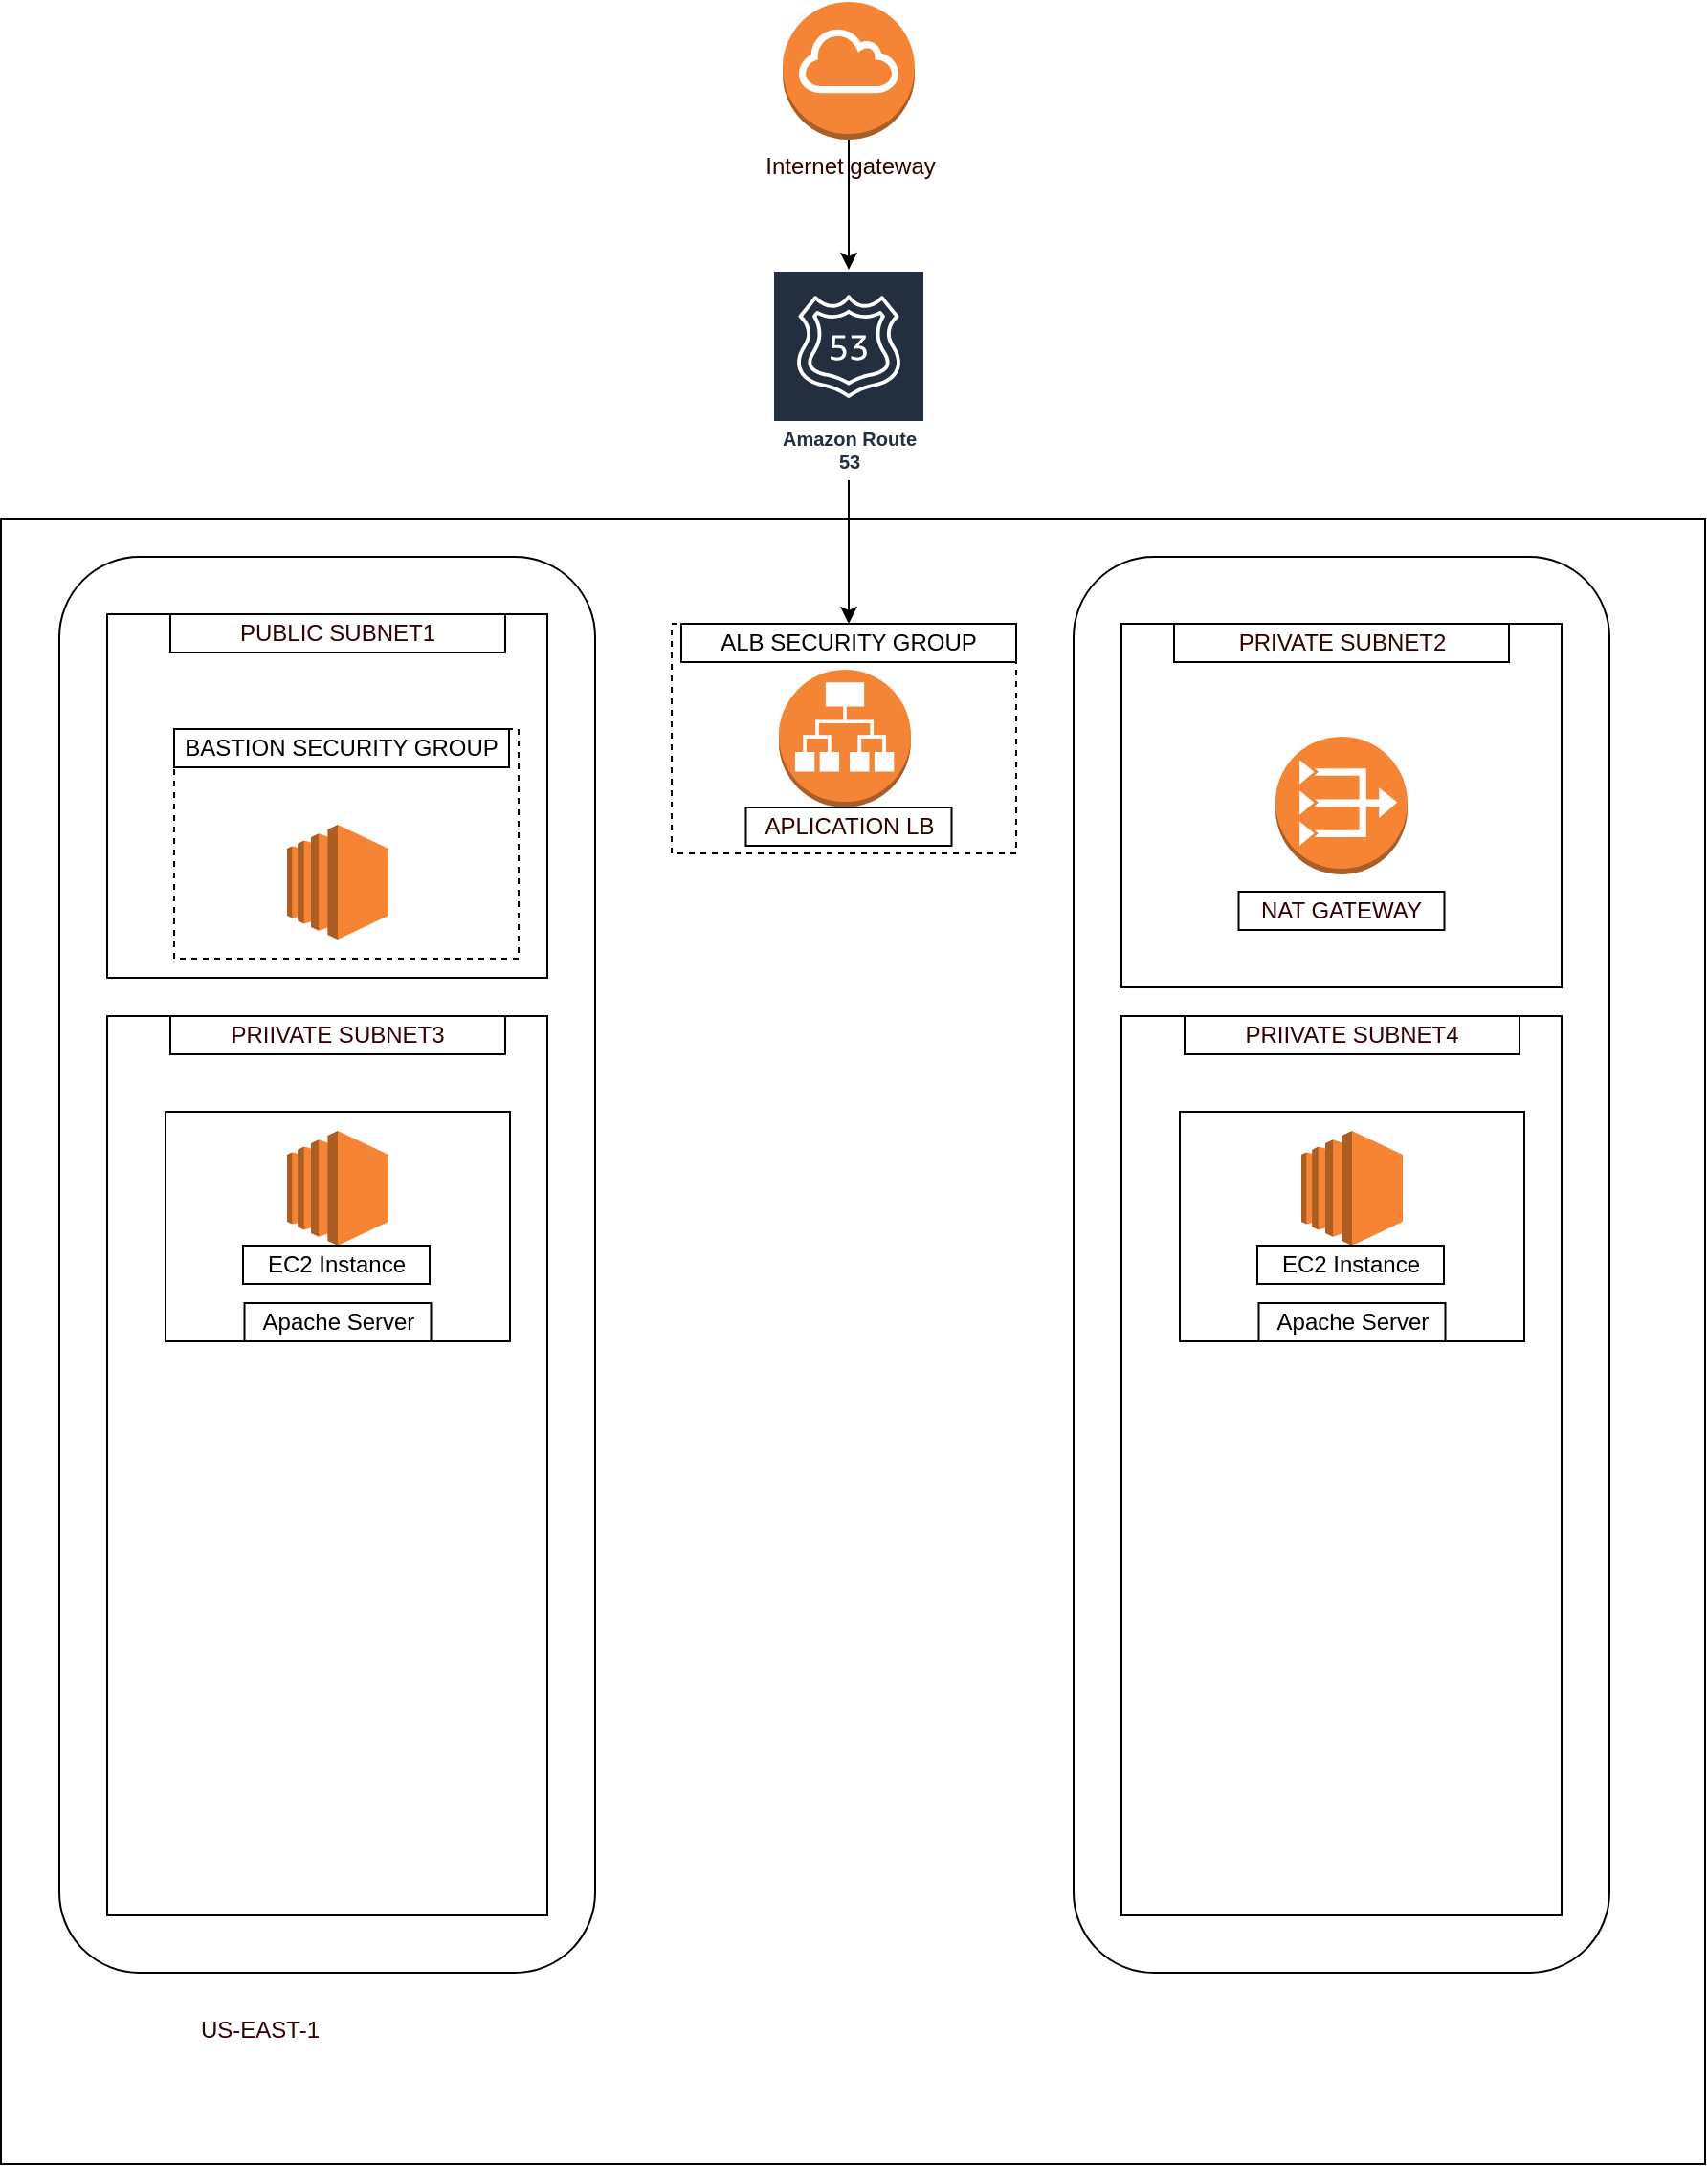 <mxfile version="14.9.6" type="github">
  <diagram id="9-N7X1ui6co2GdvMr1hf" name="Page-1">
    <mxGraphModel dx="1566" dy="1960" grid="1" gridSize="10" guides="1" tooltips="1" connect="1" arrows="1" fold="1" page="1" pageScale="1" pageWidth="850" pageHeight="1100" math="0" shadow="0">
      <root>
        <mxCell id="0" />
        <mxCell id="1" parent="0" />
        <mxCell id="ct1t14buc-7vn4glaYGv-46" value="" style="rounded=0;whiteSpace=wrap;html=1;fontColor=#000000;strokeColor=#BD7000;strokeWidth=0;fillColor=#f0a30a;" vertex="1" parent="1">
          <mxGeometry x="325" y="430" width="725" height="160" as="geometry" />
        </mxCell>
        <mxCell id="ct1t14buc-7vn4glaYGv-45" value="" style="rounded=0;whiteSpace=wrap;html=1;fontColor=#000000;strokeColor=#BD7000;strokeWidth=0;fillColor=#f0a30a;" vertex="1" parent="1">
          <mxGeometry x="320" y="420" width="120" height="60" as="geometry" />
        </mxCell>
        <mxCell id="ct1t14buc-7vn4glaYGv-44" value="" style="rounded=0;whiteSpace=wrap;html=1;fontColor=#FFFFFF;strokeColor=#000000;strokeWidth=0;gradientColor=none;" vertex="1" parent="1">
          <mxGeometry x="340" y="450" width="120" height="60" as="geometry" />
        </mxCell>
        <mxCell id="ct1t14buc-7vn4glaYGv-42" value="" style="rounded=0;whiteSpace=wrap;html=1;fontColor=#FFFFFF;strokeColor=#000000;gradientColor=none;dashed=1;strokeWidth=11;" vertex="1" parent="1">
          <mxGeometry x="320" y="420" width="730" height="170" as="geometry" />
        </mxCell>
        <mxCell id="ct1t14buc-7vn4glaYGv-21" style="edgeStyle=orthogonalEdgeStyle;rounded=0;orthogonalLoop=1;jettySize=auto;html=1;fontColor=#FFFFFF;" edge="1" parent="1" source="ct1t14buc-7vn4glaYGv-1" target="ct1t14buc-7vn4glaYGv-20">
          <mxGeometry relative="1" as="geometry" />
        </mxCell>
        <mxCell id="ct1t14buc-7vn4glaYGv-1" value="&lt;font color=&quot;#330000&quot;&gt;Internet gateway&lt;/font&gt;" style="outlineConnect=0;dashed=0;verticalLabelPosition=bottom;verticalAlign=top;align=center;html=1;shape=mxgraph.aws3.internet_gateway;fillColor=#F58536;gradientColor=none;fontColor=#FFFFFF;" vertex="1" parent="1">
          <mxGeometry x="658" y="-140" width="69" height="72" as="geometry" />
        </mxCell>
        <mxCell id="ct1t14buc-7vn4glaYGv-3" value="" style="rounded=0;whiteSpace=wrap;html=1;fontColor=#FFFFFF;gradientColor=none;" vertex="1" parent="1">
          <mxGeometry x="249.5" y="130" width="890.5" height="860" as="geometry" />
        </mxCell>
        <mxCell id="ct1t14buc-7vn4glaYGv-4" value="" style="rounded=1;whiteSpace=wrap;html=1;fontColor=#FFFFFF;gradientColor=none;" vertex="1" parent="1">
          <mxGeometry x="280" y="150" width="280" height="740" as="geometry" />
        </mxCell>
        <mxCell id="ct1t14buc-7vn4glaYGv-5" value="&lt;font color=&quot;#330000&quot;&gt;US-EAST-1&lt;/font&gt;" style="text;html=1;strokeColor=none;fillColor=none;align=center;verticalAlign=middle;whiteSpace=wrap;rounded=0;fontColor=#FFFFFF;" vertex="1" parent="1">
          <mxGeometry x="290" y="910" width="190" height="20" as="geometry" />
        </mxCell>
        <mxCell id="ct1t14buc-7vn4glaYGv-6" value="" style="rounded=1;whiteSpace=wrap;html=1;fontColor=#FFFFFF;gradientColor=none;" vertex="1" parent="1">
          <mxGeometry x="810" y="150" width="280" height="740" as="geometry" />
        </mxCell>
        <mxCell id="ct1t14buc-7vn4glaYGv-7" value="" style="rounded=0;whiteSpace=wrap;html=1;fontColor=#FFFFFF;gradientColor=none;" vertex="1" parent="1">
          <mxGeometry x="305" y="180" width="230" height="190" as="geometry" />
        </mxCell>
        <mxCell id="ct1t14buc-7vn4glaYGv-8" value="" style="rounded=0;whiteSpace=wrap;html=1;fontColor=#FFFFFF;gradientColor=none;dashed=1;" vertex="1" parent="1">
          <mxGeometry x="340" y="240" width="180" height="120" as="geometry" />
        </mxCell>
        <mxCell id="ct1t14buc-7vn4glaYGv-9" value="" style="outlineConnect=0;dashed=0;verticalLabelPosition=bottom;verticalAlign=top;align=center;html=1;shape=mxgraph.aws3.ec2;fillColor=#F58534;gradientColor=none;fontColor=#FFFFFF;" vertex="1" parent="1">
          <mxGeometry x="399" y="290" width="53" height="60" as="geometry" />
        </mxCell>
        <mxCell id="ct1t14buc-7vn4glaYGv-10" value="&lt;font color=&quot;#000000&quot;&gt;BASTION SECURITY GROUP&lt;/font&gt;" style="text;html=1;fillColor=none;align=center;verticalAlign=middle;whiteSpace=wrap;rounded=0;fontColor=#FFFFFF;strokeColor=#000000;" vertex="1" parent="1">
          <mxGeometry x="340" y="240" width="175" height="20" as="geometry" />
        </mxCell>
        <mxCell id="ct1t14buc-7vn4glaYGv-11" value="&lt;font color=&quot;#330000&quot;&gt;PUBLIC SUBNET1&lt;/font&gt;" style="text;html=1;fillColor=none;align=center;verticalAlign=middle;whiteSpace=wrap;rounded=0;fontColor=#FFFFFF;strokeColor=#000000;" vertex="1" parent="1">
          <mxGeometry x="338" y="180" width="175" height="20" as="geometry" />
        </mxCell>
        <mxCell id="ct1t14buc-7vn4glaYGv-12" value="" style="rounded=0;whiteSpace=wrap;html=1;fontColor=#FFFFFF;gradientColor=none;" vertex="1" parent="1">
          <mxGeometry x="835" y="185" width="230" height="190" as="geometry" />
        </mxCell>
        <mxCell id="ct1t14buc-7vn4glaYGv-13" value="&lt;font color=&quot;#330000&quot;&gt;PRIVATE SUBNET2&lt;br&gt;&lt;/font&gt;" style="text;html=1;fillColor=none;align=center;verticalAlign=middle;whiteSpace=wrap;rounded=0;fontColor=#FFFFFF;strokeColor=#000000;" vertex="1" parent="1">
          <mxGeometry x="862.5" y="185" width="175" height="20" as="geometry" />
        </mxCell>
        <mxCell id="ct1t14buc-7vn4glaYGv-14" value="" style="outlineConnect=0;dashed=0;verticalLabelPosition=bottom;verticalAlign=top;align=center;html=1;shape=mxgraph.aws3.vpc_nat_gateway;fillColor=#F58534;gradientColor=none;fontColor=#FFFFFF;strokeColor=#000000;" vertex="1" parent="1">
          <mxGeometry x="915.5" y="244" width="69" height="72" as="geometry" />
        </mxCell>
        <mxCell id="ct1t14buc-7vn4glaYGv-15" value="&lt;font color=&quot;#330000&quot;&gt;NAT GATEWAY&lt;br&gt;&lt;/font&gt;" style="text;html=1;fillColor=none;align=center;verticalAlign=middle;whiteSpace=wrap;rounded=0;fontColor=#FFFFFF;strokeColor=#000000;" vertex="1" parent="1">
          <mxGeometry x="896.25" y="325" width="107.5" height="20" as="geometry" />
        </mxCell>
        <mxCell id="ct1t14buc-7vn4glaYGv-16" value="" style="rounded=0;whiteSpace=wrap;html=1;fontColor=#FFFFFF;gradientColor=none;dashed=1;" vertex="1" parent="1">
          <mxGeometry x="600" y="185" width="180" height="120" as="geometry" />
        </mxCell>
        <mxCell id="ct1t14buc-7vn4glaYGv-17" value="" style="outlineConnect=0;dashed=0;verticalLabelPosition=bottom;verticalAlign=top;align=center;html=1;shape=mxgraph.aws3.application_load_balancer;fillColor=#F58536;gradientColor=none;fontColor=#FFFFFF;strokeColor=#000000;" vertex="1" parent="1">
          <mxGeometry x="656" y="209" width="69" height="72" as="geometry" />
        </mxCell>
        <mxCell id="ct1t14buc-7vn4glaYGv-18" value="&lt;font color=&quot;#000000&quot;&gt;ALB SECURITY GROUP&lt;/font&gt;" style="text;html=1;fillColor=none;align=center;verticalAlign=middle;whiteSpace=wrap;rounded=0;fontColor=#FFFFFF;strokeColor=#000000;" vertex="1" parent="1">
          <mxGeometry x="605" y="185" width="175" height="20" as="geometry" />
        </mxCell>
        <mxCell id="ct1t14buc-7vn4glaYGv-19" value="&lt;font color=&quot;#330000&quot;&gt;APLICATION LB&lt;br&gt;&lt;/font&gt;" style="text;html=1;fillColor=none;align=center;verticalAlign=middle;whiteSpace=wrap;rounded=0;fontColor=#FFFFFF;strokeColor=#000000;" vertex="1" parent="1">
          <mxGeometry x="638.75" y="281" width="107.5" height="20" as="geometry" />
        </mxCell>
        <mxCell id="ct1t14buc-7vn4glaYGv-22" style="edgeStyle=orthogonalEdgeStyle;rounded=0;orthogonalLoop=1;jettySize=auto;html=1;entryX=0.5;entryY=0;entryDx=0;entryDy=0;fontColor=#FFFFFF;" edge="1" parent="1" source="ct1t14buc-7vn4glaYGv-20" target="ct1t14buc-7vn4glaYGv-18">
          <mxGeometry relative="1" as="geometry" />
        </mxCell>
        <mxCell id="ct1t14buc-7vn4glaYGv-20" value="Amazon Route 53" style="outlineConnect=0;fontColor=#232F3E;gradientColor=none;strokeColor=#ffffff;fillColor=#232F3E;dashed=0;verticalLabelPosition=middle;verticalAlign=bottom;align=center;html=1;whiteSpace=wrap;fontSize=10;fontStyle=1;spacing=3;shape=mxgraph.aws4.productIcon;prIcon=mxgraph.aws4.route_53;" vertex="1" parent="1">
          <mxGeometry x="652.5" width="80" height="110" as="geometry" />
        </mxCell>
        <mxCell id="ct1t14buc-7vn4glaYGv-23" value="" style="rounded=0;whiteSpace=wrap;html=1;fontColor=#FFFFFF;gradientColor=none;" vertex="1" parent="1">
          <mxGeometry x="305" y="390" width="230" height="470" as="geometry" />
        </mxCell>
        <mxCell id="ct1t14buc-7vn4glaYGv-24" value="&lt;font color=&quot;#330000&quot;&gt;PRIIVATE SUBNET3&lt;/font&gt;" style="text;html=1;fillColor=none;align=center;verticalAlign=middle;whiteSpace=wrap;rounded=0;fontColor=#FFFFFF;strokeColor=#000000;" vertex="1" parent="1">
          <mxGeometry x="338" y="390" width="175" height="20" as="geometry" />
        </mxCell>
        <mxCell id="ct1t14buc-7vn4glaYGv-29" value="&lt;font color=&quot;#000000&quot;&gt;BASTION SECURITY GROUP&lt;/font&gt;" style="text;html=1;fillColor=none;align=center;verticalAlign=middle;whiteSpace=wrap;rounded=0;fontColor=#FFFFFF;strokeColor=#000000;" vertex="1" parent="1">
          <mxGeometry x="335.5" y="440" width="175" height="20" as="geometry" />
        </mxCell>
        <mxCell id="ct1t14buc-7vn4glaYGv-30" value="" style="rounded=0;whiteSpace=wrap;html=1;fontColor=#FFFFFF;gradientColor=none;" vertex="1" parent="1">
          <mxGeometry x="335.5" y="440" width="180" height="120" as="geometry" />
        </mxCell>
        <mxCell id="ct1t14buc-7vn4glaYGv-31" value="" style="outlineConnect=0;dashed=0;verticalLabelPosition=bottom;verticalAlign=top;align=center;html=1;shape=mxgraph.aws3.ec2;fillColor=#F58534;gradientColor=none;fontColor=#FFFFFF;" vertex="1" parent="1">
          <mxGeometry x="399" y="450" width="53" height="60" as="geometry" />
        </mxCell>
        <mxCell id="ct1t14buc-7vn4glaYGv-32" value="&lt;font color=&quot;#000000&quot;&gt;EC2 Instance&lt;br&gt;&lt;/font&gt;" style="text;html=1;fillColor=none;align=center;verticalAlign=middle;whiteSpace=wrap;rounded=0;fontColor=#FFFFFF;strokeColor=#000000;" vertex="1" parent="1">
          <mxGeometry x="376" y="510" width="97.5" height="20" as="geometry" />
        </mxCell>
        <mxCell id="ct1t14buc-7vn4glaYGv-34" value="&lt;font color=&quot;#000000&quot;&gt;Apache Server&lt;br&gt;&lt;/font&gt;" style="text;html=1;fillColor=none;align=center;verticalAlign=middle;whiteSpace=wrap;rounded=0;fontColor=#FFFFFF;strokeColor=#000000;" vertex="1" parent="1">
          <mxGeometry x="376.75" y="540" width="97.5" height="20" as="geometry" />
        </mxCell>
        <mxCell id="ct1t14buc-7vn4glaYGv-36" value="" style="rounded=0;whiteSpace=wrap;html=1;fontColor=#FFFFFF;gradientColor=none;" vertex="1" parent="1">
          <mxGeometry x="835" y="390" width="230" height="470" as="geometry" />
        </mxCell>
        <mxCell id="ct1t14buc-7vn4glaYGv-37" value="&lt;font color=&quot;#330000&quot;&gt;PRIIVATE SUBNET4&lt;/font&gt;" style="text;html=1;fillColor=none;align=center;verticalAlign=middle;whiteSpace=wrap;rounded=0;fontColor=#FFFFFF;strokeColor=#000000;" vertex="1" parent="1">
          <mxGeometry x="868" y="390" width="175" height="20" as="geometry" />
        </mxCell>
        <mxCell id="ct1t14buc-7vn4glaYGv-38" value="" style="rounded=0;whiteSpace=wrap;html=1;fontColor=#FFFFFF;gradientColor=none;" vertex="1" parent="1">
          <mxGeometry x="865.5" y="440" width="180" height="120" as="geometry" />
        </mxCell>
        <mxCell id="ct1t14buc-7vn4glaYGv-39" value="" style="outlineConnect=0;dashed=0;verticalLabelPosition=bottom;verticalAlign=top;align=center;html=1;shape=mxgraph.aws3.ec2;fillColor=#F58534;gradientColor=none;fontColor=#FFFFFF;" vertex="1" parent="1">
          <mxGeometry x="929" y="450" width="53" height="60" as="geometry" />
        </mxCell>
        <mxCell id="ct1t14buc-7vn4glaYGv-40" value="&lt;font color=&quot;#000000&quot;&gt;EC2 Instance&lt;br&gt;&lt;/font&gt;" style="text;html=1;fillColor=none;align=center;verticalAlign=middle;whiteSpace=wrap;rounded=0;fontColor=#FFFFFF;strokeColor=#000000;" vertex="1" parent="1">
          <mxGeometry x="906" y="510" width="97.5" height="20" as="geometry" />
        </mxCell>
        <mxCell id="ct1t14buc-7vn4glaYGv-41" value="&lt;font color=&quot;#000000&quot;&gt;Apache Server&lt;br&gt;&lt;/font&gt;" style="text;html=1;fillColor=none;align=center;verticalAlign=middle;whiteSpace=wrap;rounded=0;fontColor=#FFFFFF;strokeColor=#000000;" vertex="1" parent="1">
          <mxGeometry x="906.75" y="540" width="97.5" height="20" as="geometry" />
        </mxCell>
      </root>
    </mxGraphModel>
  </diagram>
</mxfile>
